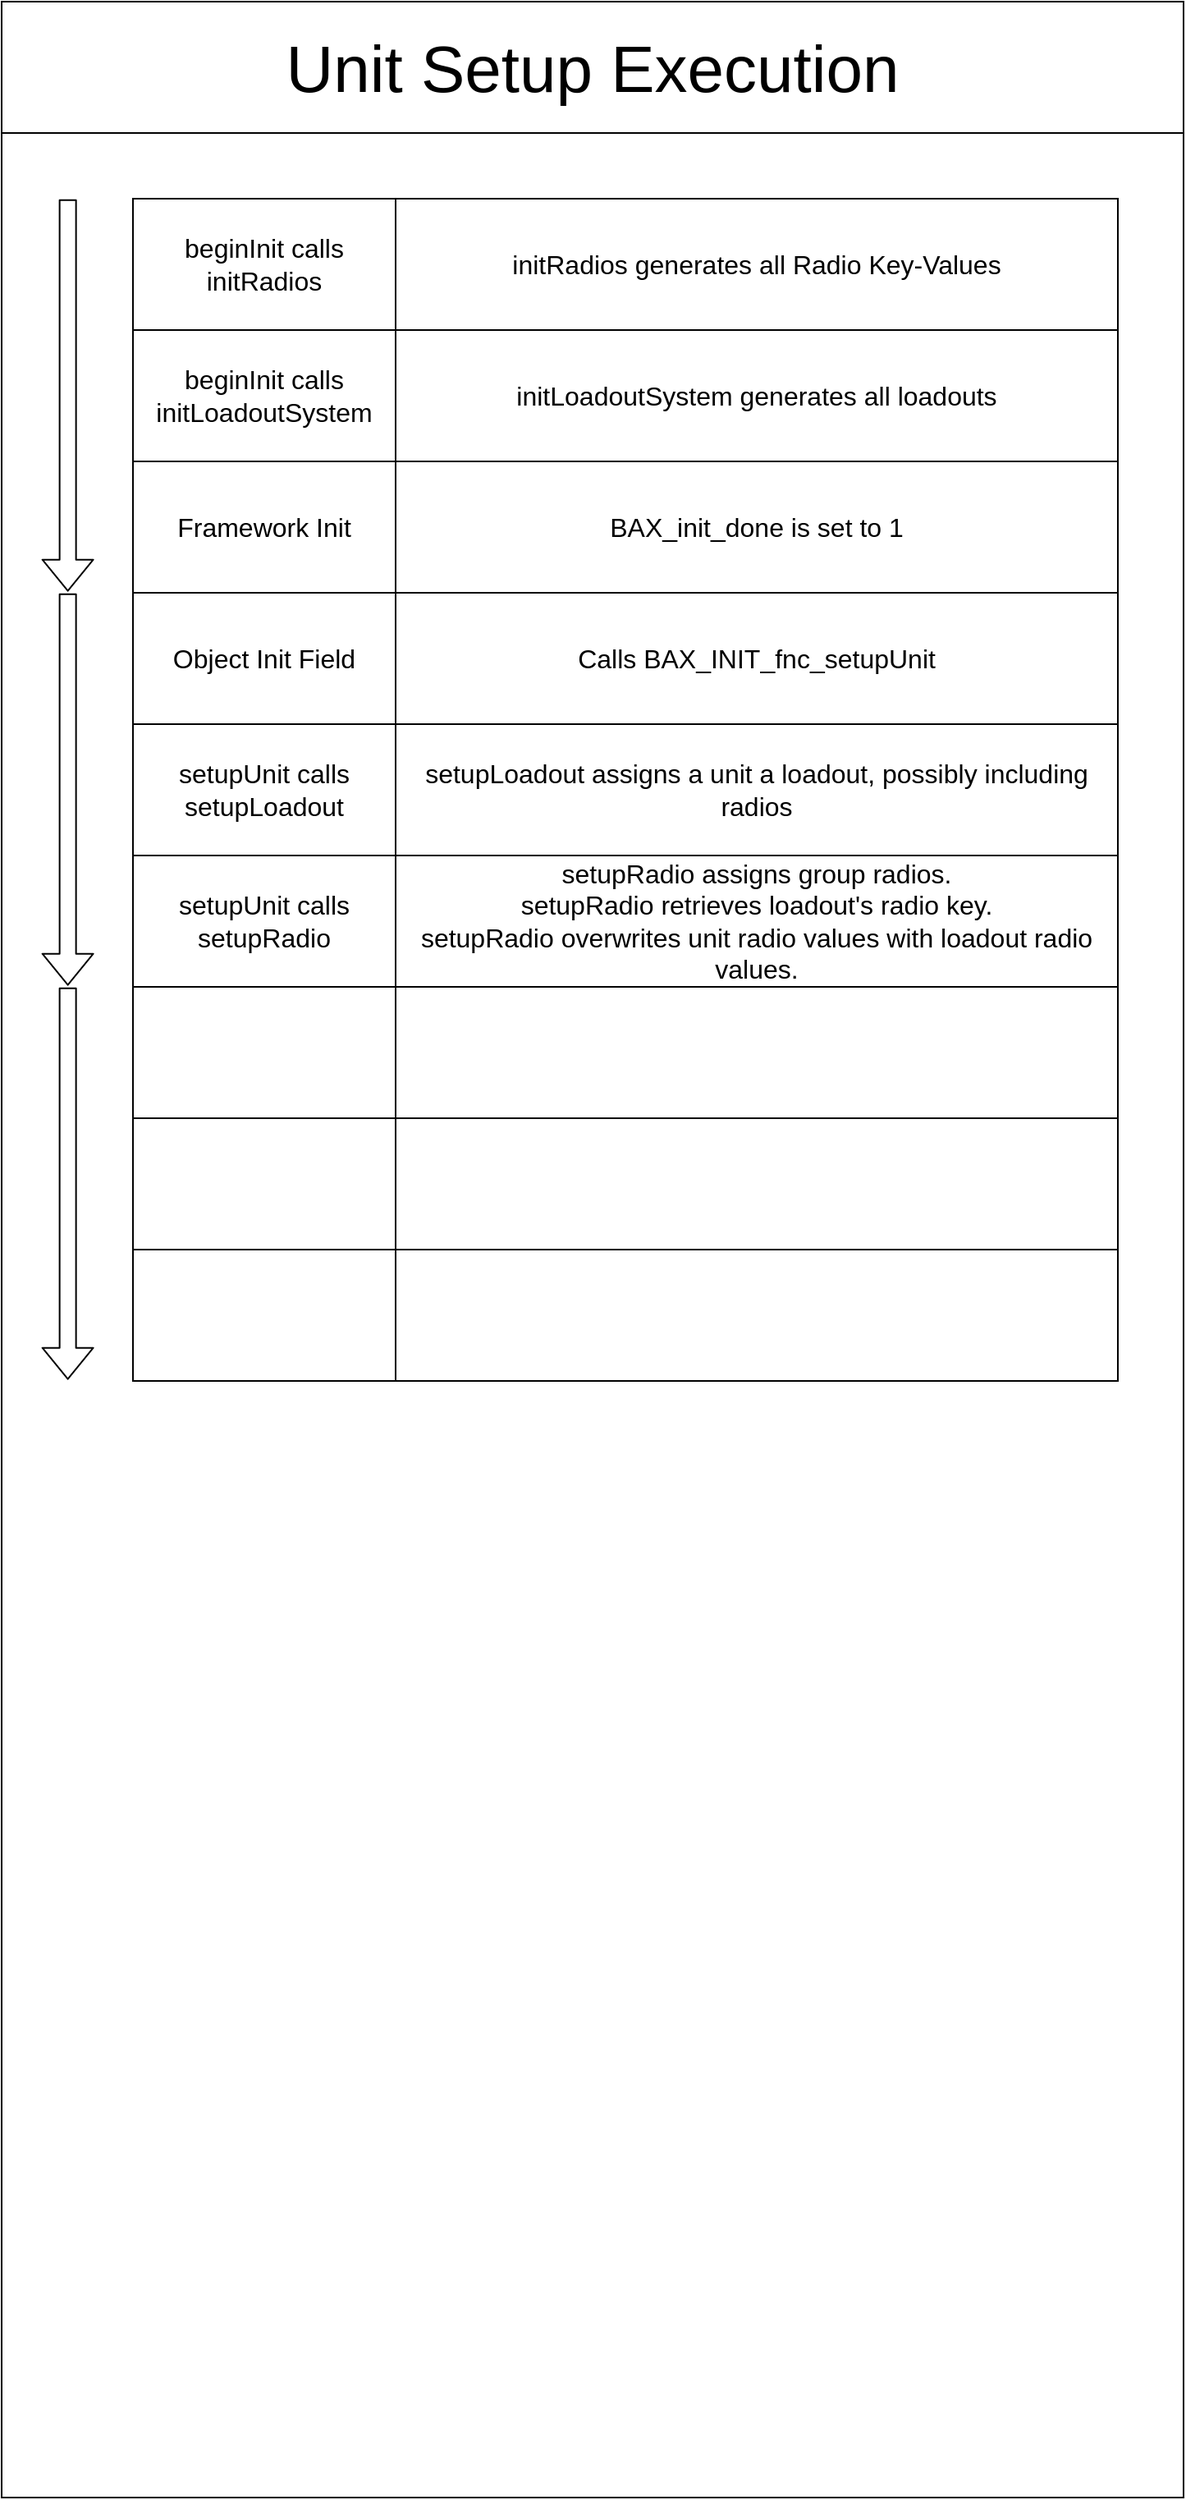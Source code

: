 <mxfile>
    <diagram id="kWDDUZu6CcJh5ySnMyuW" name="Page-1">
        <mxGraphModel dx="833" dy="678" grid="1" gridSize="20" guides="1" tooltips="1" connect="1" arrows="1" fold="1" page="1" pageScale="1" pageWidth="800" pageHeight="1600" math="0" shadow="0">
            <root>
                <mxCell id="0"/>
                <mxCell id="1" parent="0"/>
                <mxCell id="2" value="Unit Setup Execution" style="rounded=0;whiteSpace=wrap;html=1;fontSize=40;" parent="1" vertex="1">
                    <mxGeometry x="40" y="40" width="720" height="80" as="geometry"/>
                </mxCell>
                <mxCell id="3" value="" style="rounded=0;whiteSpace=wrap;html=1;fontSize=16;fillColor=none;" parent="1" vertex="1">
                    <mxGeometry x="40" y="120" width="720" height="1440" as="geometry"/>
                </mxCell>
                <mxCell id="4" value="BAX_init_done is set to 1" style="rounded=0;whiteSpace=wrap;html=1;fontSize=16;fillColor=default;strokeColor=default;" parent="1" vertex="1">
                    <mxGeometry x="280" y="320" width="440" height="80" as="geometry"/>
                </mxCell>
                <mxCell id="6" value="" style="shape=flexArrow;endArrow=classic;html=1;fontSize=16;exitX=0.056;exitY=0.028;exitDx=0;exitDy=0;exitPerimeter=0;entryX=0.056;entryY=0.194;entryDx=0;entryDy=0;entryPerimeter=0;" parent="1" source="3" target="3" edge="1">
                    <mxGeometry width="50" height="50" relative="1" as="geometry">
                        <mxPoint x="380" y="490" as="sourcePoint"/>
                        <mxPoint x="430" y="440" as="targetPoint"/>
                    </mxGeometry>
                </mxCell>
                <mxCell id="7" value="Framework Init" style="rounded=0;whiteSpace=wrap;html=1;fontSize=16;fillColor=default;strokeColor=default;" parent="1" vertex="1">
                    <mxGeometry x="120" y="320" width="160" height="80" as="geometry"/>
                </mxCell>
                <mxCell id="8" value="Object Init Field" style="rounded=0;whiteSpace=wrap;html=1;fontSize=16;fillColor=default;strokeColor=default;" parent="1" vertex="1">
                    <mxGeometry x="120" y="400" width="160" height="80" as="geometry"/>
                </mxCell>
                <mxCell id="9" value="Calls BAX_INIT_fnc_setupUnit" style="rounded=0;whiteSpace=wrap;html=1;fontSize=16;fillColor=default;strokeColor=default;" parent="1" vertex="1">
                    <mxGeometry x="280" y="400" width="440" height="80" as="geometry"/>
                </mxCell>
                <mxCell id="10" value="beginInit calls initRadios" style="rounded=0;whiteSpace=wrap;html=1;fontSize=16;fillColor=default;strokeColor=default;" vertex="1" parent="1">
                    <mxGeometry x="120" y="160" width="160" height="80" as="geometry"/>
                </mxCell>
                <mxCell id="11" value="initRadios generates all Radio Key-Values" style="rounded=0;whiteSpace=wrap;html=1;fontSize=16;fillColor=default;strokeColor=default;" vertex="1" parent="1">
                    <mxGeometry x="280" y="160" width="440" height="80" as="geometry"/>
                </mxCell>
                <mxCell id="12" value="initLoadoutSystem generates all loadouts" style="rounded=0;whiteSpace=wrap;html=1;fontSize=16;fillColor=default;strokeColor=default;" vertex="1" parent="1">
                    <mxGeometry x="280" y="240" width="440" height="80" as="geometry"/>
                </mxCell>
                <mxCell id="13" value="" style="shape=flexArrow;endArrow=classic;html=1;fontSize=16;exitX=0.056;exitY=0.028;exitDx=0;exitDy=0;exitPerimeter=0;entryX=0.056;entryY=0.194;entryDx=0;entryDy=0;entryPerimeter=0;" edge="1" parent="1">
                    <mxGeometry width="50" height="50" relative="1" as="geometry">
                        <mxPoint x="80.32" y="400.32" as="sourcePoint"/>
                        <mxPoint x="80.32" y="639.36" as="targetPoint"/>
                    </mxGeometry>
                </mxCell>
                <mxCell id="14" value="beginInit calls initLoadoutSystem" style="rounded=0;whiteSpace=wrap;html=1;fontSize=16;fillColor=default;strokeColor=default;" vertex="1" parent="1">
                    <mxGeometry x="120" y="240" width="160" height="80" as="geometry"/>
                </mxCell>
                <mxCell id="15" value="setupUnit calls setupLoadout" style="rounded=0;whiteSpace=wrap;html=1;fontSize=16;fillColor=default;strokeColor=default;" vertex="1" parent="1">
                    <mxGeometry x="120" y="480" width="160" height="80" as="geometry"/>
                </mxCell>
                <mxCell id="16" value="setupLoadout assigns a unit a loadout, possibly including radios" style="rounded=0;whiteSpace=wrap;html=1;fontSize=16;fillColor=default;strokeColor=default;" vertex="1" parent="1">
                    <mxGeometry x="280" y="480" width="440" height="80" as="geometry"/>
                </mxCell>
                <mxCell id="17" value="setupUnit calls setupRadio" style="rounded=0;whiteSpace=wrap;html=1;fontSize=16;fillColor=default;strokeColor=default;" vertex="1" parent="1">
                    <mxGeometry x="120" y="560" width="160" height="80" as="geometry"/>
                </mxCell>
                <mxCell id="18" value="setupRadio assigns group radios.&lt;br&gt;setupRadio retrieves loadout's radio key.&lt;br&gt;setupRadio overwrites unit radio values with loadout radio values." style="rounded=0;whiteSpace=wrap;html=1;fontSize=16;fillColor=default;strokeColor=default;" vertex="1" parent="1">
                    <mxGeometry x="280" y="560" width="440" height="80" as="geometry"/>
                </mxCell>
                <mxCell id="19" value="" style="rounded=0;whiteSpace=wrap;html=1;fontSize=16;fillColor=default;strokeColor=default;" vertex="1" parent="1">
                    <mxGeometry x="120" y="640" width="160" height="80" as="geometry"/>
                </mxCell>
                <mxCell id="20" value="" style="rounded=0;whiteSpace=wrap;html=1;fontSize=16;fillColor=default;strokeColor=default;" vertex="1" parent="1">
                    <mxGeometry x="280" y="640" width="440" height="80" as="geometry"/>
                </mxCell>
                <mxCell id="21" value="" style="shape=flexArrow;endArrow=classic;html=1;fontSize=16;exitX=0.056;exitY=0.028;exitDx=0;exitDy=0;exitPerimeter=0;entryX=0.056;entryY=0.194;entryDx=0;entryDy=0;entryPerimeter=0;" edge="1" parent="1">
                    <mxGeometry width="50" height="50" relative="1" as="geometry">
                        <mxPoint x="80.32" y="640.32" as="sourcePoint"/>
                        <mxPoint x="80.32" y="879.36" as="targetPoint"/>
                    </mxGeometry>
                </mxCell>
                <mxCell id="22" value="" style="rounded=0;whiteSpace=wrap;html=1;fontSize=16;fillColor=default;strokeColor=default;" vertex="1" parent="1">
                    <mxGeometry x="120" y="720" width="160" height="80" as="geometry"/>
                </mxCell>
                <mxCell id="23" value="" style="rounded=0;whiteSpace=wrap;html=1;fontSize=16;fillColor=default;strokeColor=default;" vertex="1" parent="1">
                    <mxGeometry x="280" y="720" width="440" height="80" as="geometry"/>
                </mxCell>
                <mxCell id="24" value="" style="rounded=0;whiteSpace=wrap;html=1;fontSize=16;fillColor=default;strokeColor=default;" vertex="1" parent="1">
                    <mxGeometry x="120" y="800" width="160" height="80" as="geometry"/>
                </mxCell>
                <mxCell id="25" value="" style="rounded=0;whiteSpace=wrap;html=1;fontSize=16;fillColor=default;strokeColor=default;" vertex="1" parent="1">
                    <mxGeometry x="280" y="800" width="440" height="80" as="geometry"/>
                </mxCell>
            </root>
        </mxGraphModel>
    </diagram>
</mxfile>